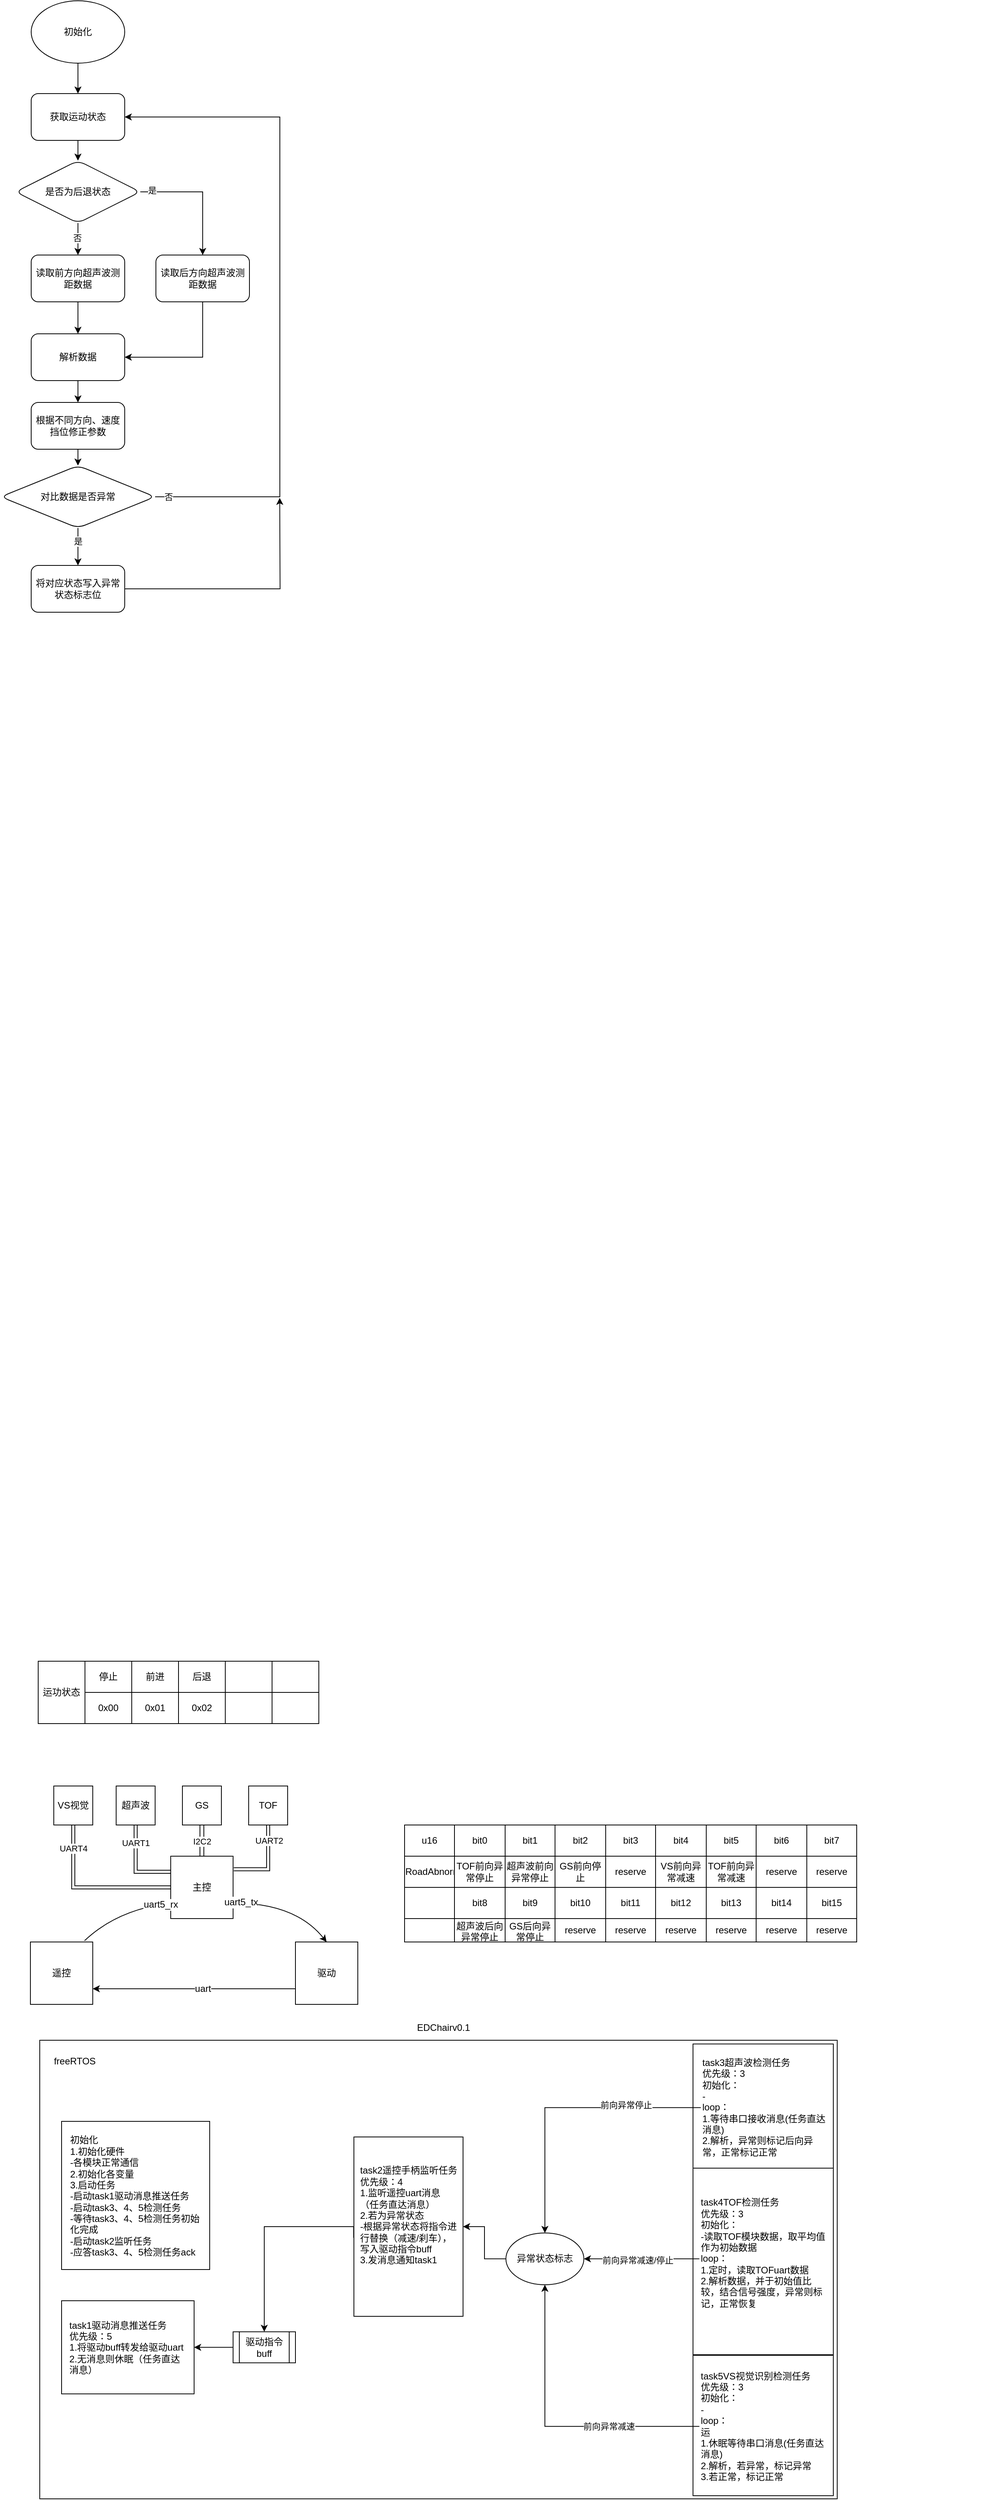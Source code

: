 <mxfile version="24.7.12">
  <diagram name="第 1 页" id="P7pqEGnPUfQCsjm25Q79">
    <mxGraphModel dx="4016" dy="2573" grid="0" gridSize="10" guides="1" tooltips="1" connect="1" arrows="1" fold="1" page="1" pageScale="1" pageWidth="1169" pageHeight="1654" math="0" shadow="0">
      <root>
        <mxCell id="0" />
        <mxCell id="1" parent="0" />
        <mxCell id="oUMoxg-CZdzu6CMFuKBr-207" value="" style="shape=table;startSize=0;container=1;collapsible=0;childLayout=tableLayout;" parent="1" vertex="1">
          <mxGeometry x="-1130" y="490" width="360.0" height="80" as="geometry" />
        </mxCell>
        <mxCell id="oUMoxg-CZdzu6CMFuKBr-208" value="" style="shape=tableRow;horizontal=0;startSize=0;swimlaneHead=0;swimlaneBody=0;strokeColor=inherit;top=0;left=0;bottom=0;right=0;collapsible=0;dropTarget=0;fillColor=none;points=[[0,0.5],[1,0.5]];portConstraint=eastwest;" parent="oUMoxg-CZdzu6CMFuKBr-207" vertex="1">
          <mxGeometry width="360.0" height="40" as="geometry" />
        </mxCell>
        <mxCell id="oUMoxg-CZdzu6CMFuKBr-209" value="运功状态" style="shape=partialRectangle;html=1;whiteSpace=wrap;connectable=0;strokeColor=inherit;overflow=hidden;fillColor=none;top=0;left=0;bottom=0;right=0;pointerEvents=1;rowspan=2;colspan=1;" parent="oUMoxg-CZdzu6CMFuKBr-208" vertex="1">
          <mxGeometry width="60" height="80" as="geometry">
            <mxRectangle width="60" height="40" as="alternateBounds" />
          </mxGeometry>
        </mxCell>
        <mxCell id="oUMoxg-CZdzu6CMFuKBr-210" value="停止" style="shape=partialRectangle;html=1;whiteSpace=wrap;connectable=0;strokeColor=inherit;overflow=hidden;fillColor=none;top=0;left=0;bottom=0;right=0;pointerEvents=1;" parent="oUMoxg-CZdzu6CMFuKBr-208" vertex="1">
          <mxGeometry x="60" width="60" height="40" as="geometry">
            <mxRectangle width="60" height="40" as="alternateBounds" />
          </mxGeometry>
        </mxCell>
        <mxCell id="oUMoxg-CZdzu6CMFuKBr-211" value="前进" style="shape=partialRectangle;html=1;whiteSpace=wrap;connectable=0;strokeColor=inherit;overflow=hidden;fillColor=none;top=0;left=0;bottom=0;right=0;pointerEvents=1;" parent="oUMoxg-CZdzu6CMFuKBr-208" vertex="1">
          <mxGeometry x="120" width="60" height="40" as="geometry">
            <mxRectangle width="60" height="40" as="alternateBounds" />
          </mxGeometry>
        </mxCell>
        <mxCell id="oUMoxg-CZdzu6CMFuKBr-212" value="后退" style="shape=partialRectangle;html=1;whiteSpace=wrap;connectable=0;strokeColor=inherit;overflow=hidden;fillColor=none;top=0;left=0;bottom=0;right=0;pointerEvents=1;" parent="oUMoxg-CZdzu6CMFuKBr-208" vertex="1">
          <mxGeometry x="180" width="60" height="40" as="geometry">
            <mxRectangle width="60" height="40" as="alternateBounds" />
          </mxGeometry>
        </mxCell>
        <mxCell id="oUMoxg-CZdzu6CMFuKBr-213" value="" style="shape=partialRectangle;html=1;whiteSpace=wrap;connectable=0;strokeColor=inherit;overflow=hidden;fillColor=none;top=0;left=0;bottom=0;right=0;pointerEvents=1;" parent="oUMoxg-CZdzu6CMFuKBr-208" vertex="1">
          <mxGeometry x="240" width="60" height="40" as="geometry">
            <mxRectangle width="60" height="40" as="alternateBounds" />
          </mxGeometry>
        </mxCell>
        <mxCell id="oUMoxg-CZdzu6CMFuKBr-214" value="" style="shape=partialRectangle;html=1;whiteSpace=wrap;connectable=0;strokeColor=inherit;overflow=hidden;fillColor=none;top=0;left=0;bottom=0;right=0;pointerEvents=1;" parent="oUMoxg-CZdzu6CMFuKBr-208" vertex="1">
          <mxGeometry x="300" width="60" height="40" as="geometry">
            <mxRectangle width="60" height="40" as="alternateBounds" />
          </mxGeometry>
        </mxCell>
        <mxCell id="oUMoxg-CZdzu6CMFuKBr-215" value="" style="shape=tableRow;horizontal=0;startSize=0;swimlaneHead=0;swimlaneBody=0;strokeColor=inherit;top=0;left=0;bottom=0;right=0;collapsible=0;dropTarget=0;fillColor=none;points=[[0,0.5],[1,0.5]];portConstraint=eastwest;" parent="oUMoxg-CZdzu6CMFuKBr-207" vertex="1">
          <mxGeometry y="40" width="360.0" height="40" as="geometry" />
        </mxCell>
        <mxCell id="oUMoxg-CZdzu6CMFuKBr-216" value="运动状态" style="shape=partialRectangle;html=1;whiteSpace=wrap;connectable=0;strokeColor=inherit;overflow=hidden;fillColor=none;top=0;left=0;bottom=0;right=0;pointerEvents=1;" parent="oUMoxg-CZdzu6CMFuKBr-215" vertex="1" visible="0">
          <mxGeometry width="60" height="40" as="geometry">
            <mxRectangle width="60" height="40" as="alternateBounds" />
          </mxGeometry>
        </mxCell>
        <mxCell id="oUMoxg-CZdzu6CMFuKBr-217" value="0x00" style="shape=partialRectangle;html=1;whiteSpace=wrap;connectable=0;strokeColor=inherit;overflow=hidden;fillColor=none;top=0;left=0;bottom=0;right=0;pointerEvents=1;" parent="oUMoxg-CZdzu6CMFuKBr-215" vertex="1">
          <mxGeometry x="60" width="60" height="40" as="geometry">
            <mxRectangle width="60" height="40" as="alternateBounds" />
          </mxGeometry>
        </mxCell>
        <mxCell id="oUMoxg-CZdzu6CMFuKBr-218" value="0x01" style="shape=partialRectangle;html=1;whiteSpace=wrap;connectable=0;strokeColor=inherit;overflow=hidden;fillColor=none;top=0;left=0;bottom=0;right=0;pointerEvents=1;" parent="oUMoxg-CZdzu6CMFuKBr-215" vertex="1">
          <mxGeometry x="120" width="60" height="40" as="geometry">
            <mxRectangle width="60" height="40" as="alternateBounds" />
          </mxGeometry>
        </mxCell>
        <mxCell id="oUMoxg-CZdzu6CMFuKBr-219" value="0x02" style="shape=partialRectangle;html=1;whiteSpace=wrap;connectable=0;strokeColor=inherit;overflow=hidden;fillColor=none;top=0;left=0;bottom=0;right=0;pointerEvents=1;" parent="oUMoxg-CZdzu6CMFuKBr-215" vertex="1">
          <mxGeometry x="180" width="60" height="40" as="geometry">
            <mxRectangle width="60" height="40" as="alternateBounds" />
          </mxGeometry>
        </mxCell>
        <mxCell id="oUMoxg-CZdzu6CMFuKBr-220" value="" style="shape=partialRectangle;html=1;whiteSpace=wrap;connectable=0;strokeColor=inherit;overflow=hidden;fillColor=none;top=0;left=0;bottom=0;right=0;pointerEvents=1;" parent="oUMoxg-CZdzu6CMFuKBr-215" vertex="1">
          <mxGeometry x="240" width="60" height="40" as="geometry">
            <mxRectangle width="60" height="40" as="alternateBounds" />
          </mxGeometry>
        </mxCell>
        <mxCell id="oUMoxg-CZdzu6CMFuKBr-221" value="" style="shape=partialRectangle;html=1;whiteSpace=wrap;connectable=0;strokeColor=inherit;overflow=hidden;fillColor=none;top=0;left=0;bottom=0;right=0;pointerEvents=1;" parent="oUMoxg-CZdzu6CMFuKBr-215" vertex="1">
          <mxGeometry x="300" width="60" height="40" as="geometry">
            <mxRectangle width="60" height="40" as="alternateBounds" />
          </mxGeometry>
        </mxCell>
        <mxCell id="nrPkCapQx03MoW446Du7-10" value="EDChairv0.1" style="text;html=1;align=center;verticalAlign=middle;whiteSpace=wrap;rounded=0;" parent="1" vertex="1">
          <mxGeometry x="-640" y="945" width="60" height="30" as="geometry" />
        </mxCell>
        <mxCell id="nrPkCapQx03MoW446Du7-36" value="" style="rounded=0;whiteSpace=wrap;html=1;" parent="1" vertex="1">
          <mxGeometry x="-1128" y="976" width="1023" height="588" as="geometry" />
        </mxCell>
        <mxCell id="nrPkCapQx03MoW446Du7-23" value="" style="group" parent="1" vertex="1" connectable="0">
          <mxGeometry x="-290" y="1380" width="180" height="180" as="geometry" />
        </mxCell>
        <mxCell id="nrPkCapQx03MoW446Du7-24" value="" style="rounded=0;whiteSpace=wrap;html=1;" parent="nrPkCapQx03MoW446Du7-23" vertex="1">
          <mxGeometry width="180" height="180.0" as="geometry" />
        </mxCell>
        <mxCell id="nrPkCapQx03MoW446Du7-25" value="&lt;div style=&quot;&quot;&gt;&lt;span style=&quot;background-color: initial;&quot;&gt;task5VS视觉识别&lt;/span&gt;&lt;span style=&quot;background-color: initial;&quot;&gt;检测任务&lt;/span&gt;&lt;/div&gt;&lt;div style=&quot;&quot;&gt;&lt;span style=&quot;background-color: initial;&quot;&gt;优先级&lt;/span&gt;&lt;span style=&quot;background-color: initial;&quot;&gt;：3&lt;/span&gt;&lt;/div&gt;&lt;div style=&quot;&quot;&gt;&lt;span style=&quot;background-color: initial;&quot;&gt;初始化：&lt;/span&gt;&lt;/div&gt;&lt;div style=&quot;&quot;&gt;-&lt;span style=&quot;background-color: initial;&quot;&gt;&lt;br&gt;&lt;/span&gt;&lt;/div&gt;&lt;div style=&quot;&quot;&gt;&lt;span style=&quot;background-color: initial;&quot;&gt;loop：&lt;/span&gt;&lt;/div&gt;&lt;div style=&quot;&quot;&gt;&lt;span style=&quot;background-color: initial;&quot;&gt;运&lt;/span&gt;&lt;/div&gt;&lt;div style=&quot;&quot;&gt;1.休眠等待串口消息(任务直达消息)&lt;/div&gt;&lt;div style=&quot;&quot;&gt;2.解析，若异常，标记异常&lt;/div&gt;&lt;div style=&quot;&quot;&gt;3.若正常，标记正常&lt;/div&gt;" style="text;html=1;align=left;verticalAlign=middle;whiteSpace=wrap;rounded=0;" parent="nrPkCapQx03MoW446Du7-23" vertex="1">
          <mxGeometry x="8.18" y="15" width="163.64" height="152.145" as="geometry" />
        </mxCell>
        <mxCell id="nrPkCapQx03MoW446Du7-3" value="freeRTOS" style="text;html=1;align=center;verticalAlign=middle;whiteSpace=wrap;rounded=0;" parent="1" vertex="1">
          <mxGeometry x="-1128" y="976" width="90" height="53.077" as="geometry" />
        </mxCell>
        <mxCell id="nrPkCapQx03MoW446Du7-18" value="" style="group" parent="1" vertex="1" connectable="0">
          <mxGeometry x="-1100" y="1309.997" width="170" height="119.423" as="geometry" />
        </mxCell>
        <mxCell id="nrPkCapQx03MoW446Du7-19" value="" style="rounded=0;whiteSpace=wrap;html=1;" parent="nrPkCapQx03MoW446Du7-18" vertex="1">
          <mxGeometry width="170" height="119.423" as="geometry" />
        </mxCell>
        <mxCell id="nrPkCapQx03MoW446Du7-20" value="&lt;div style=&quot;&quot;&gt;&lt;span style=&quot;background-color: initial;&quot;&gt;task1驱动消息推送&lt;/span&gt;&lt;span style=&quot;background-color: initial;&quot;&gt;任务&lt;/span&gt;&lt;/div&gt;&lt;div style=&quot;&quot;&gt;&lt;span style=&quot;background-color: initial;&quot;&gt;优先级：5&lt;/span&gt;&lt;/div&gt;&lt;div style=&quot;&quot;&gt;1.将驱动buff转发给驱动uart&lt;/div&gt;&lt;div style=&quot;&quot;&gt;2.无消息则休眠（任务直达消息）&lt;/div&gt;" style="text;html=1;align=left;verticalAlign=middle;whiteSpace=wrap;rounded=0;" parent="nrPkCapQx03MoW446Du7-18" vertex="1">
          <mxGeometry x="7.726" y="9.952" width="154.549" height="100.942" as="geometry" />
        </mxCell>
        <mxCell id="nrPkCapQx03MoW446Du7-21" value="驱动指令buff" style="shape=process;whiteSpace=wrap;html=1;backgroundOutline=1;" parent="1" vertex="1">
          <mxGeometry x="-880" y="1349.805" width="80.0" height="39.808" as="geometry" />
        </mxCell>
        <mxCell id="nrPkCapQx03MoW446Du7-13" value="" style="group" parent="1" vertex="1" connectable="0">
          <mxGeometry x="-725" y="1100" width="140" height="230" as="geometry" />
        </mxCell>
        <mxCell id="nrPkCapQx03MoW446Du7-14" value="" style="rounded=0;whiteSpace=wrap;html=1;" parent="nrPkCapQx03MoW446Du7-13" vertex="1">
          <mxGeometry width="140" height="230.0" as="geometry" />
        </mxCell>
        <mxCell id="nrPkCapQx03MoW446Du7-15" value="&lt;div style=&quot;&quot;&gt;&lt;span style=&quot;background-color: initial;&quot;&gt;task2遥控手柄监听任务&lt;/span&gt;&lt;/div&gt;&lt;div style=&quot;&quot;&gt;&lt;span style=&quot;background-color: initial;&quot;&gt;优先级：4&lt;/span&gt;&lt;/div&gt;&lt;div style=&quot;&quot;&gt;1.&lt;span style=&quot;background-color: initial;&quot;&gt;监听遥控uart消息（任务直达消息）&lt;/span&gt;&lt;/div&gt;&lt;div style=&quot;&quot;&gt;&lt;div&gt;2.若为异常状态&lt;/div&gt;&lt;div&gt;-根据异常状态将指令进行替换（减速/刹车）&lt;span style=&quot;background-color: initial;&quot;&gt;，写入&lt;/span&gt;&lt;span style=&quot;background-color: initial;&quot;&gt;驱动指令buff&lt;/span&gt;&lt;/div&gt;&lt;div&gt;&lt;span style=&quot;background-color: initial;&quot;&gt;3.发消息通知task1&lt;/span&gt;&lt;/div&gt;&lt;div&gt;&lt;br&gt;&lt;/div&gt;&lt;/div&gt;&lt;div style=&quot;&quot;&gt;&lt;br&gt;&lt;/div&gt;" style="text;html=1;align=left;verticalAlign=middle;whiteSpace=wrap;rounded=0;" parent="nrPkCapQx03MoW446Du7-13" vertex="1">
          <mxGeometry x="6.365" y="16.431" width="127.273" height="197.143" as="geometry" />
        </mxCell>
        <mxCell id="nrPkCapQx03MoW446Du7-54" style="edgeStyle=orthogonalEdgeStyle;rounded=0;orthogonalLoop=1;jettySize=auto;html=1;exitX=-0.002;exitY=0.562;exitDx=0;exitDy=0;exitPerimeter=0;" parent="1" source="nrPkCapQx03MoW446Du7-14" target="nrPkCapQx03MoW446Du7-21" edge="1">
          <mxGeometry relative="1" as="geometry">
            <mxPoint x="-730" y="1328.269" as="sourcePoint" />
            <Array as="points">
              <mxPoint x="-725" y="1215" />
              <mxPoint x="-840" y="1215" />
            </Array>
          </mxGeometry>
        </mxCell>
        <mxCell id="nrPkCapQx03MoW446Du7-56" style="edgeStyle=orthogonalEdgeStyle;rounded=0;orthogonalLoop=1;jettySize=auto;html=1;entryX=1;entryY=0.5;entryDx=0;entryDy=0;" parent="1" source="nrPkCapQx03MoW446Du7-21" target="nrPkCapQx03MoW446Du7-19" edge="1">
          <mxGeometry relative="1" as="geometry" />
        </mxCell>
        <mxCell id="nrPkCapQx03MoW446Du7-44" value="异常状态标志" style="ellipse;whiteSpace=wrap;html=1;" parent="1" vertex="1">
          <mxGeometry x="-530" y="1223.123" width="100" height="66.346" as="geometry" />
        </mxCell>
        <mxCell id="nrPkCapQx03MoW446Du7-58" style="edgeStyle=orthogonalEdgeStyle;rounded=0;orthogonalLoop=1;jettySize=auto;html=1;entryX=1;entryY=0.5;entryDx=0;entryDy=0;" parent="1" source="nrPkCapQx03MoW446Du7-44" target="nrPkCapQx03MoW446Du7-14" edge="1">
          <mxGeometry relative="1" as="geometry" />
        </mxCell>
        <mxCell id="nrPkCapQx03MoW446Du7-63" style="edgeStyle=orthogonalEdgeStyle;rounded=0;orthogonalLoop=1;jettySize=auto;html=1;entryX=0.5;entryY=1;entryDx=0;entryDy=0;exitX=0;exitY=0.5;exitDx=0;exitDy=0;" parent="1" source="nrPkCapQx03MoW446Du7-25" target="nrPkCapQx03MoW446Du7-44" edge="1">
          <mxGeometry relative="1" as="geometry">
            <mxPoint x="-295" y="1471" as="sourcePoint" />
          </mxGeometry>
        </mxCell>
        <mxCell id="nrPkCapQx03MoW446Du7-82" value="前向异常减速" style="edgeLabel;html=1;align=center;verticalAlign=middle;resizable=0;points=[];" parent="nrPkCapQx03MoW446Du7-63" vertex="1" connectable="0">
          <mxGeometry x="-0.265" y="2" relative="1" as="geometry">
            <mxPoint x="23" y="-2" as="offset" />
          </mxGeometry>
        </mxCell>
        <mxCell id="nrPkCapQx03MoW446Du7-68" value="" style="group" parent="1" vertex="1" connectable="0">
          <mxGeometry x="-290.0" y="980.77" width="180" height="159.231" as="geometry" />
        </mxCell>
        <mxCell id="nrPkCapQx03MoW446Du7-69" value="" style="rounded=0;whiteSpace=wrap;html=1;" parent="nrPkCapQx03MoW446Du7-68" vertex="1">
          <mxGeometry width="180" height="159.231" as="geometry" />
        </mxCell>
        <mxCell id="nrPkCapQx03MoW446Du7-70" value="&lt;div style=&quot;&quot;&gt;&lt;span style=&quot;background-color: initial;&quot;&gt;task3超声波&lt;/span&gt;&lt;span style=&quot;background-color: initial;&quot;&gt;检测任务&lt;/span&gt;&lt;/div&gt;&lt;div style=&quot;&quot;&gt;&lt;span style=&quot;background-color: initial;&quot;&gt;优先级：3&lt;/span&gt;&lt;/div&gt;&lt;div style=&quot;&quot;&gt;&lt;span style=&quot;background-color: initial;&quot;&gt;初始化：&lt;/span&gt;&lt;/div&gt;&lt;div style=&quot;&quot;&gt;&lt;span style=&quot;background-color: initial;&quot;&gt;-&lt;/span&gt;&lt;/div&gt;&lt;div style=&quot;&quot;&gt;&lt;span style=&quot;background-color: initial;&quot;&gt;loop：&lt;/span&gt;&lt;/div&gt;&lt;div style=&quot;&quot;&gt;1.等待串口接收消息(任务直达消息)&lt;/div&gt;&lt;div style=&quot;&quot;&gt;2.&lt;span style=&quot;background-color: initial;&quot;&gt;解析，异常则标记后向异常，正常标记正常&lt;/span&gt;&lt;span style=&quot;background-color: initial; text-wrap: nowrap; color: rgba(0, 0, 0, 0); font-family: monospace; font-size: 0px;&quot;&gt;%3CmxGraphModel%3E%3Croot%3E%3CmxCell%20id%3D%220%22%2F%3E%3CmxCell%20id%3D%221%22%20parent%3D%220%22%2F%3E%3CmxCell%20id%3D%222%22%20value%3D%22%E5%9D%A1%E5%BA%A6%E5%BC%82%E5%B8%B8%E6%A0%87%E5%BF%97%22%20style%3D%22ellipse%3BwhiteSpace%3Dwrap%3Bhtml%3D1%3B%22%20vertex%3D%221%22%20parent%3D%221%22%3E%3CmxGeometry%20x%3D%22310%22%20y%3D%22680%22%20width%3D%2290%22%20height%3D%2240%22%20as%3D%22geometry%22%2F%3E%3C%2FmxCell%3E%3C%2Froot%3E%3C%2FmxGraphModel%3E&lt;/span&gt;&lt;/div&gt;" style="text;html=1;align=left;verticalAlign=middle;whiteSpace=wrap;rounded=0;" parent="nrPkCapQx03MoW446Du7-68" vertex="1">
          <mxGeometry x="10" y="13.27" width="160" height="136.73" as="geometry" />
        </mxCell>
        <mxCell id="nrPkCapQx03MoW446Du7-71" value="" style="group" parent="1" vertex="1" connectable="0">
          <mxGeometry x="-290" y="1140" width="180" height="239.21" as="geometry" />
        </mxCell>
        <mxCell id="nrPkCapQx03MoW446Du7-72" value="" style="rounded=0;whiteSpace=wrap;html=1;" parent="nrPkCapQx03MoW446Du7-71" vertex="1">
          <mxGeometry width="180" height="239.21" as="geometry" />
        </mxCell>
        <mxCell id="nrPkCapQx03MoW446Du7-73" value="&lt;div style=&quot;&quot;&gt;&lt;span style=&quot;background-color: initial;&quot;&gt;task4&lt;/span&gt;&lt;span style=&quot;background-color: initial;&quot;&gt;TOF检测任务&lt;/span&gt;&lt;/div&gt;&lt;div style=&quot;&quot;&gt;&lt;span style=&quot;background-color: initial;&quot;&gt;优先级&lt;/span&gt;&lt;span style=&quot;background-color: initial;&quot;&gt;：3&lt;/span&gt;&lt;/div&gt;&lt;div style=&quot;&quot;&gt;&lt;div&gt;&lt;span style=&quot;background-color: initial;&quot;&gt;初始化：&lt;/span&gt;&lt;/div&gt;&lt;div&gt;&lt;span style=&quot;background-color: initial;&quot;&gt;-读取TOF模块数据，取平均值作为初始数据&lt;/span&gt;&lt;/div&gt;&lt;/div&gt;&lt;div style=&quot;&quot;&gt;&lt;span style=&quot;background-color: initial;&quot;&gt;loop：&lt;/span&gt;&lt;/div&gt;&lt;div style=&quot;&quot;&gt;1.定时，读取TOFuart数据&lt;/div&gt;&lt;div style=&quot;&quot;&gt;2.解析数据，并于初始值比较，结合信号强度，异常则标记，正常恢复&lt;/div&gt;&lt;div style=&quot;&quot;&gt;&lt;span style=&quot;color: rgba(0, 0, 0, 0); font-family: monospace; font-size: 0px; text-wrap: nowrap; background-color: initial;&quot;&gt;3.%3CmxGraphModel%3E%3Croot%3E%3CmxCell%20id%3D%220%22%2F%3E%3CmxCell%20id%3D%221%22%20parent%3D%220%22%2F%3E%3CmxCell%20id%3D%222%22%20value%3D%22%E5%9D%A1%E5%BA%A6%E5%BC%82%E5%B8%B8%E6%A0%87%E5%BF%97%22%20style%3D%22ellipse%3BwhiteSpace%3Dwrap%3Bhtml%3D1%3B%22%20vertex%3D%221%22%20parent%3D%221%22%3E%3CmxGeometry%20x%3D%22310%22%20y%3D%22680%22%20width%3D%2290%22%20height%3D%2240%22%20as%3D%22geometry%22%2F%3E%3C%2FmxCell%3E%3C%2Froot%3E%3C%2FmxGraphModel%3E&lt;/span&gt;&lt;/div&gt;" style="text;html=1;align=left;verticalAlign=middle;whiteSpace=wrap;rounded=0;" parent="nrPkCapQx03MoW446Du7-71" vertex="1">
          <mxGeometry x="8.18" y="5.346" width="161.82" height="221.903" as="geometry" />
        </mxCell>
        <mxCell id="nrPkCapQx03MoW446Du7-75" value="" style="edgeStyle=orthogonalEdgeStyle;rounded=0;orthogonalLoop=1;jettySize=auto;html=1;" parent="1" source="nrPkCapQx03MoW446Du7-73" target="nrPkCapQx03MoW446Du7-44" edge="1">
          <mxGeometry relative="1" as="geometry" />
        </mxCell>
        <mxCell id="nrPkCapQx03MoW446Du7-81" value="前向异常减速/停止" style="edgeLabel;html=1;align=center;verticalAlign=middle;resizable=0;points=[];" parent="nrPkCapQx03MoW446Du7-75" vertex="1" connectable="0">
          <mxGeometry x="0.066" y="1" relative="1" as="geometry">
            <mxPoint as="offset" />
          </mxGeometry>
        </mxCell>
        <mxCell id="nrPkCapQx03MoW446Du7-76" style="edgeStyle=orthogonalEdgeStyle;rounded=0;orthogonalLoop=1;jettySize=auto;html=1;endArrow=classic;endFill=1;" parent="1" source="nrPkCapQx03MoW446Du7-70" target="nrPkCapQx03MoW446Du7-44" edge="1">
          <mxGeometry relative="1" as="geometry" />
        </mxCell>
        <mxCell id="nrPkCapQx03MoW446Du7-80" value="前向异常停止" style="edgeLabel;html=1;align=center;verticalAlign=middle;resizable=0;points=[];" parent="nrPkCapQx03MoW446Du7-76" vertex="1" connectable="0">
          <mxGeometry x="-0.467" y="-4" relative="1" as="geometry">
            <mxPoint as="offset" />
          </mxGeometry>
        </mxCell>
        <mxCell id="nrPkCapQx03MoW446Du7-32" value="" style="group" parent="1" vertex="1" connectable="0">
          <mxGeometry x="-1100" y="1080" width="190" height="190" as="geometry" />
        </mxCell>
        <mxCell id="nrPkCapQx03MoW446Du7-33" value="" style="rounded=0;whiteSpace=wrap;html=1;" parent="nrPkCapQx03MoW446Du7-32" vertex="1">
          <mxGeometry width="190" height="190" as="geometry" />
        </mxCell>
        <mxCell id="nrPkCapQx03MoW446Du7-34" value="&lt;div style=&quot;&quot;&gt;&lt;span style=&quot;background-color: initial;&quot;&gt;初始化&lt;/span&gt;&lt;/div&gt;&lt;div style=&quot;&quot;&gt;1.初始化硬件&lt;/div&gt;&lt;div style=&quot;&quot;&gt;-各模块正常通信&lt;/div&gt;&lt;div style=&quot;&quot;&gt;2.初始化各变量&lt;/div&gt;&lt;div style=&quot;&quot;&gt;&lt;span style=&quot;background-color: initial;&quot;&gt;3.启动任务&lt;/span&gt;&lt;/div&gt;&lt;div style=&quot;&quot;&gt;&lt;span style=&quot;background-color: initial;&quot;&gt;-启动task1&lt;/span&gt;&lt;span style=&quot;background-color: initial;&quot;&gt;驱动消息推送&lt;/span&gt;&lt;span style=&quot;background-color: initial;&quot;&gt;任务&lt;/span&gt;&lt;span style=&quot;background-color: initial;&quot;&gt;&lt;br&gt;&lt;/span&gt;&lt;/div&gt;&lt;div style=&quot;&quot;&gt;&lt;span style=&quot;background-color: initial;&quot;&gt;-启动task3、4、5检测任务&lt;/span&gt;&lt;/div&gt;&lt;div style=&quot;&quot;&gt;&lt;span style=&quot;background-color: initial;&quot;&gt;-等待task3、4、5检测任务初始化完成&lt;/span&gt;&lt;/div&gt;&lt;div style=&quot;&quot;&gt;&lt;span style=&quot;background-color: initial;&quot;&gt;-启动task2监听任务&lt;/span&gt;&lt;/div&gt;&lt;div style=&quot;&quot;&gt;&lt;span style=&quot;background-color: initial;&quot;&gt;-应答&lt;/span&gt;&lt;span style=&quot;background-color: initial;&quot;&gt;task3、4、5检测任务ack&lt;/span&gt;&lt;/div&gt;" style="text;html=1;align=left;verticalAlign=middle;whiteSpace=wrap;rounded=0;" parent="nrPkCapQx03MoW446Du7-32" vertex="1">
          <mxGeometry x="8.63" y="14.701" width="171.37" height="163.424" as="geometry" />
        </mxCell>
        <mxCell id="c9U10E2EW6yQxdV2xRp9-3" value="" style="group" parent="1" vertex="1" connectable="0">
          <mxGeometry x="-1140" y="650" width="1230" height="280" as="geometry" />
        </mxCell>
        <mxCell id="kne6DeHZvwvVoVqGHP-4-1" value="遥控" style="whiteSpace=wrap;html=1;aspect=fixed;" parent="c9U10E2EW6yQxdV2xRp9-3" vertex="1">
          <mxGeometry y="200" width="80" height="80" as="geometry" />
        </mxCell>
        <mxCell id="NinFL8VWbI65WirlYmD8-3" value="" style="edgeStyle=orthogonalEdgeStyle;rounded=0;orthogonalLoop=1;jettySize=auto;html=1;shape=link;width=5;" parent="c9U10E2EW6yQxdV2xRp9-3" source="kne6DeHZvwvVoVqGHP-4-4" target="kne6DeHZvwvVoVqGHP-4-15" edge="1">
          <mxGeometry relative="1" as="geometry" />
        </mxCell>
        <mxCell id="NinFL8VWbI65WirlYmD8-4" value="I2C2" style="edgeLabel;html=1;align=center;verticalAlign=middle;resizable=0;points=[];" parent="NinFL8VWbI65WirlYmD8-3" vertex="1" connectable="0">
          <mxGeometry x="0.333" y="2" relative="1" as="geometry">
            <mxPoint x="2" y="7" as="offset" />
          </mxGeometry>
        </mxCell>
        <mxCell id="kne6DeHZvwvVoVqGHP-4-4" value="主控" style="whiteSpace=wrap;html=1;aspect=fixed;" parent="c9U10E2EW6yQxdV2xRp9-3" vertex="1">
          <mxGeometry x="180" y="90" width="80" height="80" as="geometry" />
        </mxCell>
        <mxCell id="kne6DeHZvwvVoVqGHP-4-5" value="驱动" style="whiteSpace=wrap;html=1;aspect=fixed;" parent="c9U10E2EW6yQxdV2xRp9-3" vertex="1">
          <mxGeometry x="340" y="200" width="80" height="80" as="geometry" />
        </mxCell>
        <mxCell id="kne6DeHZvwvVoVqGHP-4-6" value="" style="curved=1;endArrow=classic;html=1;rounded=0;exitX=0;exitY=0.75;exitDx=0;exitDy=0;entryX=1;entryY=0.75;entryDx=0;entryDy=0;" parent="c9U10E2EW6yQxdV2xRp9-3" source="kne6DeHZvwvVoVqGHP-4-5" target="kne6DeHZvwvVoVqGHP-4-1" edge="1">
          <mxGeometry width="50" height="50" relative="1" as="geometry">
            <mxPoint x="230" y="240" as="sourcePoint" />
            <mxPoint x="150" y="210" as="targetPoint" />
            <Array as="points" />
          </mxGeometry>
        </mxCell>
        <mxCell id="-xTEvu45VsTtZgL97f9B-3" value="uart" style="edgeLabel;html=1;align=center;verticalAlign=middle;resizable=0;points=[];fontSize=12;" parent="kne6DeHZvwvVoVqGHP-4-6" vertex="1" connectable="0">
          <mxGeometry x="-0.08" relative="1" as="geometry">
            <mxPoint as="offset" />
          </mxGeometry>
        </mxCell>
        <mxCell id="kne6DeHZvwvVoVqGHP-4-9" value="" style="curved=1;endArrow=classic;html=1;rounded=0;exitX=0.868;exitY=-0.02;exitDx=0;exitDy=0;entryX=0;entryY=0.75;entryDx=0;entryDy=0;exitPerimeter=0;" parent="c9U10E2EW6yQxdV2xRp9-3" source="kne6DeHZvwvVoVqGHP-4-1" target="kne6DeHZvwvVoVqGHP-4-4" edge="1">
          <mxGeometry width="50" height="50" relative="1" as="geometry">
            <mxPoint x="270" y="210" as="sourcePoint" />
            <mxPoint x="320" y="160" as="targetPoint" />
            <Array as="points">
              <mxPoint x="110" y="160" />
            </Array>
          </mxGeometry>
        </mxCell>
        <mxCell id="-xTEvu45VsTtZgL97f9B-1" value="uart5_rx" style="edgeLabel;html=1;align=center;verticalAlign=middle;resizable=0;points=[];fontSize=12;" parent="kne6DeHZvwvVoVqGHP-4-9" vertex="1" connectable="0">
          <mxGeometry x="0.787" relative="1" as="geometry">
            <mxPoint as="offset" />
          </mxGeometry>
        </mxCell>
        <mxCell id="kne6DeHZvwvVoVqGHP-4-11" value="" style="curved=1;endArrow=classic;html=1;rounded=0;exitX=1;exitY=0.75;exitDx=0;exitDy=0;entryX=0.5;entryY=0;entryDx=0;entryDy=0;" parent="c9U10E2EW6yQxdV2xRp9-3" source="kne6DeHZvwvVoVqGHP-4-4" target="kne6DeHZvwvVoVqGHP-4-5" edge="1">
          <mxGeometry width="50" height="50" relative="1" as="geometry">
            <mxPoint x="260" y="155" as="sourcePoint" />
            <mxPoint x="310" y="105" as="targetPoint" />
            <Array as="points">
              <mxPoint x="340" y="150" />
            </Array>
          </mxGeometry>
        </mxCell>
        <mxCell id="-xTEvu45VsTtZgL97f9B-2" value="uart5_tx" style="edgeLabel;html=1;align=center;verticalAlign=middle;resizable=0;points=[];fontSize=12;" parent="kne6DeHZvwvVoVqGHP-4-11" vertex="1" connectable="0">
          <mxGeometry x="-0.86" y="1" relative="1" as="geometry">
            <mxPoint as="offset" />
          </mxGeometry>
        </mxCell>
        <mxCell id="NinFL8VWbI65WirlYmD8-5" style="edgeStyle=orthogonalEdgeStyle;rounded=0;orthogonalLoop=1;jettySize=auto;html=1;entryX=0;entryY=0.25;entryDx=0;entryDy=0;shape=link;" parent="c9U10E2EW6yQxdV2xRp9-3" source="kne6DeHZvwvVoVqGHP-4-13" target="kne6DeHZvwvVoVqGHP-4-4" edge="1">
          <mxGeometry relative="1" as="geometry">
            <mxPoint x="170" y="110" as="targetPoint" />
            <Array as="points">
              <mxPoint x="135" y="110" />
            </Array>
          </mxGeometry>
        </mxCell>
        <mxCell id="NinFL8VWbI65WirlYmD8-6" value="UART1" style="edgeLabel;html=1;align=center;verticalAlign=middle;resizable=0;points=[];" parent="NinFL8VWbI65WirlYmD8-5" vertex="1" connectable="0">
          <mxGeometry x="-0.568" relative="1" as="geometry">
            <mxPoint as="offset" />
          </mxGeometry>
        </mxCell>
        <mxCell id="kne6DeHZvwvVoVqGHP-4-13" value="超声波" style="whiteSpace=wrap;html=1;aspect=fixed;" parent="c9U10E2EW6yQxdV2xRp9-3" vertex="1">
          <mxGeometry x="110" width="50" height="50" as="geometry" />
        </mxCell>
        <mxCell id="kne6DeHZvwvVoVqGHP-4-15" value="GS" style="whiteSpace=wrap;html=1;aspect=fixed;" parent="c9U10E2EW6yQxdV2xRp9-3" vertex="1">
          <mxGeometry x="195" width="50" height="50" as="geometry" />
        </mxCell>
        <mxCell id="kne6DeHZvwvVoVqGHP-4-16" value="TOF" style="whiteSpace=wrap;html=1;aspect=fixed;" parent="c9U10E2EW6yQxdV2xRp9-3" vertex="1">
          <mxGeometry x="280" width="50" height="50" as="geometry" />
        </mxCell>
        <mxCell id="NinFL8VWbI65WirlYmD8-7" style="edgeStyle=orthogonalEdgeStyle;rounded=0;orthogonalLoop=1;jettySize=auto;html=1;exitX=0.5;exitY=1;exitDx=0;exitDy=0;entryX=1.011;entryY=0.21;entryDx=0;entryDy=0;entryPerimeter=0;shape=link;" parent="c9U10E2EW6yQxdV2xRp9-3" source="kne6DeHZvwvVoVqGHP-4-16" target="kne6DeHZvwvVoVqGHP-4-4" edge="1">
          <mxGeometry relative="1" as="geometry" />
        </mxCell>
        <mxCell id="NinFL8VWbI65WirlYmD8-8" value="UART2" style="edgeLabel;html=1;align=center;verticalAlign=middle;resizable=0;points=[];" parent="NinFL8VWbI65WirlYmD8-7" vertex="1" connectable="0">
          <mxGeometry x="-0.612" y="1" relative="1" as="geometry">
            <mxPoint as="offset" />
          </mxGeometry>
        </mxCell>
        <mxCell id="KqeyQKV9Gto-Q9uuhjta-5" value="VS视觉" style="whiteSpace=wrap;html=1;aspect=fixed;" parent="c9U10E2EW6yQxdV2xRp9-3" vertex="1">
          <mxGeometry x="30" width="50" height="50" as="geometry" />
        </mxCell>
        <mxCell id="KqeyQKV9Gto-Q9uuhjta-12" style="edgeStyle=orthogonalEdgeStyle;rounded=0;orthogonalLoop=1;jettySize=auto;html=1;shape=link;entryX=0;entryY=0.5;entryDx=0;entryDy=0;" parent="c9U10E2EW6yQxdV2xRp9-3" target="kne6DeHZvwvVoVqGHP-4-4" edge="1">
          <mxGeometry relative="1" as="geometry">
            <mxPoint x="150" y="130" as="targetPoint" />
            <Array as="points">
              <mxPoint x="55" y="130" />
            </Array>
            <mxPoint x="55" y="50" as="sourcePoint" />
          </mxGeometry>
        </mxCell>
        <mxCell id="KqeyQKV9Gto-Q9uuhjta-13" value="UART4" style="edgeLabel;html=1;align=center;verticalAlign=middle;resizable=0;points=[];" parent="KqeyQKV9Gto-Q9uuhjta-12" vertex="1" connectable="0">
          <mxGeometry x="-0.568" relative="1" as="geometry">
            <mxPoint y="-15" as="offset" />
          </mxGeometry>
        </mxCell>
        <mxCell id="oUMoxg-CZdzu6CMFuKBr-166" value="" style="shape=table;startSize=0;container=1;collapsible=0;childLayout=tableLayout;" parent="c9U10E2EW6yQxdV2xRp9-3" vertex="1">
          <mxGeometry x="480" y="50" width="580" height="150" as="geometry" />
        </mxCell>
        <mxCell id="oUMoxg-CZdzu6CMFuKBr-167" value="" style="shape=tableRow;horizontal=0;startSize=0;swimlaneHead=0;swimlaneBody=0;strokeColor=inherit;top=0;left=0;bottom=0;right=0;collapsible=0;dropTarget=0;fillColor=none;points=[[0,0.5],[1,0.5]];portConstraint=eastwest;" parent="oUMoxg-CZdzu6CMFuKBr-166" vertex="1">
          <mxGeometry width="580" height="40" as="geometry" />
        </mxCell>
        <mxCell id="oUMoxg-CZdzu6CMFuKBr-168" value="u16" style="shape=partialRectangle;html=1;whiteSpace=wrap;connectable=0;strokeColor=inherit;overflow=hidden;fillColor=none;top=0;left=0;bottom=0;right=0;pointerEvents=1;" parent="oUMoxg-CZdzu6CMFuKBr-167" vertex="1">
          <mxGeometry width="64" height="40" as="geometry">
            <mxRectangle width="64" height="40" as="alternateBounds" />
          </mxGeometry>
        </mxCell>
        <mxCell id="oUMoxg-CZdzu6CMFuKBr-169" value="bit0" style="shape=partialRectangle;html=1;whiteSpace=wrap;connectable=0;strokeColor=inherit;overflow=hidden;fillColor=none;top=0;left=0;bottom=0;right=0;pointerEvents=1;" parent="oUMoxg-CZdzu6CMFuKBr-167" vertex="1">
          <mxGeometry x="64" width="65" height="40" as="geometry">
            <mxRectangle width="65" height="40" as="alternateBounds" />
          </mxGeometry>
        </mxCell>
        <mxCell id="oUMoxg-CZdzu6CMFuKBr-170" value="bit1" style="shape=partialRectangle;html=1;whiteSpace=wrap;connectable=0;strokeColor=inherit;overflow=hidden;fillColor=none;top=0;left=0;bottom=0;right=0;pointerEvents=1;" parent="oUMoxg-CZdzu6CMFuKBr-167" vertex="1">
          <mxGeometry x="129" width="64" height="40" as="geometry">
            <mxRectangle width="64" height="40" as="alternateBounds" />
          </mxGeometry>
        </mxCell>
        <mxCell id="oUMoxg-CZdzu6CMFuKBr-171" value="bit2" style="shape=partialRectangle;html=1;whiteSpace=wrap;connectable=0;strokeColor=inherit;overflow=hidden;fillColor=none;top=0;left=0;bottom=0;right=0;pointerEvents=1;" parent="oUMoxg-CZdzu6CMFuKBr-167" vertex="1">
          <mxGeometry x="193" width="65" height="40" as="geometry">
            <mxRectangle width="65" height="40" as="alternateBounds" />
          </mxGeometry>
        </mxCell>
        <mxCell id="oUMoxg-CZdzu6CMFuKBr-172" value="bit3" style="shape=partialRectangle;html=1;whiteSpace=wrap;connectable=0;strokeColor=inherit;overflow=hidden;fillColor=none;top=0;left=0;bottom=0;right=0;pointerEvents=1;" parent="oUMoxg-CZdzu6CMFuKBr-167" vertex="1">
          <mxGeometry x="258" width="64" height="40" as="geometry">
            <mxRectangle width="64" height="40" as="alternateBounds" />
          </mxGeometry>
        </mxCell>
        <mxCell id="oUMoxg-CZdzu6CMFuKBr-173" value="bit4" style="shape=partialRectangle;html=1;whiteSpace=wrap;connectable=0;strokeColor=inherit;overflow=hidden;fillColor=none;top=0;left=0;bottom=0;right=0;pointerEvents=1;" parent="oUMoxg-CZdzu6CMFuKBr-167" vertex="1">
          <mxGeometry x="322" width="65" height="40" as="geometry">
            <mxRectangle width="65" height="40" as="alternateBounds" />
          </mxGeometry>
        </mxCell>
        <mxCell id="oUMoxg-CZdzu6CMFuKBr-174" value="bit5" style="shape=partialRectangle;html=1;whiteSpace=wrap;connectable=0;strokeColor=inherit;overflow=hidden;fillColor=none;top=0;left=0;bottom=0;right=0;pointerEvents=1;" parent="oUMoxg-CZdzu6CMFuKBr-167" vertex="1">
          <mxGeometry x="387" width="64" height="40" as="geometry">
            <mxRectangle width="64" height="40" as="alternateBounds" />
          </mxGeometry>
        </mxCell>
        <mxCell id="oUMoxg-CZdzu6CMFuKBr-175" value="bit6" style="shape=partialRectangle;html=1;whiteSpace=wrap;connectable=0;strokeColor=inherit;overflow=hidden;fillColor=none;top=0;left=0;bottom=0;right=0;pointerEvents=1;" parent="oUMoxg-CZdzu6CMFuKBr-167" vertex="1">
          <mxGeometry x="451" width="65" height="40" as="geometry">
            <mxRectangle width="65" height="40" as="alternateBounds" />
          </mxGeometry>
        </mxCell>
        <mxCell id="oUMoxg-CZdzu6CMFuKBr-176" value="bit7" style="shape=partialRectangle;html=1;whiteSpace=wrap;connectable=0;strokeColor=inherit;overflow=hidden;fillColor=none;top=0;left=0;bottom=0;right=0;pointerEvents=1;" parent="oUMoxg-CZdzu6CMFuKBr-167" vertex="1">
          <mxGeometry x="516" width="64" height="40" as="geometry">
            <mxRectangle width="64" height="40" as="alternateBounds" />
          </mxGeometry>
        </mxCell>
        <mxCell id="KqeyQKV9Gto-Q9uuhjta-16" value="" style="shape=tableRow;horizontal=0;startSize=0;swimlaneHead=0;swimlaneBody=0;strokeColor=inherit;top=0;left=0;bottom=0;right=0;collapsible=0;dropTarget=0;fillColor=none;points=[[0,0.5],[1,0.5]];portConstraint=eastwest;" parent="oUMoxg-CZdzu6CMFuKBr-166" vertex="1">
          <mxGeometry y="40" width="580" height="40" as="geometry" />
        </mxCell>
        <mxCell id="KqeyQKV9Gto-Q9uuhjta-17" value="RoadAbnormal" style="shape=partialRectangle;html=1;whiteSpace=wrap;connectable=0;strokeColor=inherit;overflow=hidden;fillColor=none;top=0;left=0;bottom=0;right=0;pointerEvents=1;" parent="KqeyQKV9Gto-Q9uuhjta-16" vertex="1">
          <mxGeometry width="64" height="40" as="geometry">
            <mxRectangle width="64" height="40" as="alternateBounds" />
          </mxGeometry>
        </mxCell>
        <mxCell id="KqeyQKV9Gto-Q9uuhjta-18" value="TOF前向异常停止" style="shape=partialRectangle;html=1;whiteSpace=wrap;connectable=0;strokeColor=inherit;overflow=hidden;fillColor=none;top=0;left=0;bottom=0;right=0;pointerEvents=1;" parent="KqeyQKV9Gto-Q9uuhjta-16" vertex="1">
          <mxGeometry x="64" width="65" height="40" as="geometry">
            <mxRectangle width="65" height="40" as="alternateBounds" />
          </mxGeometry>
        </mxCell>
        <mxCell id="KqeyQKV9Gto-Q9uuhjta-19" value="超声波前向异常停止" style="shape=partialRectangle;html=1;whiteSpace=wrap;connectable=0;strokeColor=inherit;overflow=hidden;fillColor=none;top=0;left=0;bottom=0;right=0;pointerEvents=1;" parent="KqeyQKV9Gto-Q9uuhjta-16" vertex="1">
          <mxGeometry x="129" width="64" height="40" as="geometry">
            <mxRectangle width="64" height="40" as="alternateBounds" />
          </mxGeometry>
        </mxCell>
        <mxCell id="KqeyQKV9Gto-Q9uuhjta-20" value="GS前向停止" style="shape=partialRectangle;html=1;whiteSpace=wrap;connectable=0;strokeColor=inherit;overflow=hidden;fillColor=none;top=0;left=0;bottom=0;right=0;pointerEvents=1;" parent="KqeyQKV9Gto-Q9uuhjta-16" vertex="1">
          <mxGeometry x="193" width="65" height="40" as="geometry">
            <mxRectangle width="65" height="40" as="alternateBounds" />
          </mxGeometry>
        </mxCell>
        <mxCell id="KqeyQKV9Gto-Q9uuhjta-21" value="reserve" style="shape=partialRectangle;html=1;whiteSpace=wrap;connectable=0;strokeColor=inherit;overflow=hidden;fillColor=none;top=0;left=0;bottom=0;right=0;pointerEvents=1;" parent="KqeyQKV9Gto-Q9uuhjta-16" vertex="1">
          <mxGeometry x="258" width="64" height="40" as="geometry">
            <mxRectangle width="64" height="40" as="alternateBounds" />
          </mxGeometry>
        </mxCell>
        <mxCell id="KqeyQKV9Gto-Q9uuhjta-22" value="VS前向异常减速" style="shape=partialRectangle;html=1;whiteSpace=wrap;connectable=0;strokeColor=inherit;overflow=hidden;fillColor=none;top=0;left=0;bottom=0;right=0;pointerEvents=1;" parent="KqeyQKV9Gto-Q9uuhjta-16" vertex="1">
          <mxGeometry x="322" width="65" height="40" as="geometry">
            <mxRectangle width="65" height="40" as="alternateBounds" />
          </mxGeometry>
        </mxCell>
        <mxCell id="KqeyQKV9Gto-Q9uuhjta-23" value="TOF前向异常减速" style="shape=partialRectangle;html=1;whiteSpace=wrap;connectable=0;strokeColor=inherit;overflow=hidden;fillColor=none;top=0;left=0;bottom=0;right=0;pointerEvents=1;" parent="KqeyQKV9Gto-Q9uuhjta-16" vertex="1">
          <mxGeometry x="387" width="64" height="40" as="geometry">
            <mxRectangle width="64" height="40" as="alternateBounds" />
          </mxGeometry>
        </mxCell>
        <mxCell id="KqeyQKV9Gto-Q9uuhjta-24" value="reserve" style="shape=partialRectangle;html=1;whiteSpace=wrap;connectable=0;strokeColor=inherit;overflow=hidden;fillColor=none;top=0;left=0;bottom=0;right=0;pointerEvents=1;" parent="KqeyQKV9Gto-Q9uuhjta-16" vertex="1">
          <mxGeometry x="451" width="65" height="40" as="geometry">
            <mxRectangle width="65" height="40" as="alternateBounds" />
          </mxGeometry>
        </mxCell>
        <mxCell id="KqeyQKV9Gto-Q9uuhjta-25" value="reserve" style="shape=partialRectangle;html=1;whiteSpace=wrap;connectable=0;strokeColor=inherit;overflow=hidden;fillColor=none;top=0;left=0;bottom=0;right=0;pointerEvents=1;" parent="KqeyQKV9Gto-Q9uuhjta-16" vertex="1">
          <mxGeometry x="516" width="64" height="40" as="geometry">
            <mxRectangle width="64" height="40" as="alternateBounds" />
          </mxGeometry>
        </mxCell>
        <mxCell id="KqeyQKV9Gto-Q9uuhjta-26" value="" style="shape=tableRow;horizontal=0;startSize=0;swimlaneHead=0;swimlaneBody=0;strokeColor=inherit;top=0;left=0;bottom=0;right=0;collapsible=0;dropTarget=0;fillColor=none;points=[[0,0.5],[1,0.5]];portConstraint=eastwest;" parent="oUMoxg-CZdzu6CMFuKBr-166" vertex="1">
          <mxGeometry y="80" width="580" height="40" as="geometry" />
        </mxCell>
        <mxCell id="KqeyQKV9Gto-Q9uuhjta-27" value="" style="shape=partialRectangle;html=1;whiteSpace=wrap;connectable=0;strokeColor=inherit;overflow=hidden;fillColor=none;top=0;left=0;bottom=0;right=0;pointerEvents=1;" parent="KqeyQKV9Gto-Q9uuhjta-26" vertex="1">
          <mxGeometry width="64" height="40" as="geometry">
            <mxRectangle width="64" height="40" as="alternateBounds" />
          </mxGeometry>
        </mxCell>
        <mxCell id="KqeyQKV9Gto-Q9uuhjta-28" value="bit8" style="shape=partialRectangle;html=1;whiteSpace=wrap;connectable=0;strokeColor=inherit;overflow=hidden;fillColor=none;top=0;left=0;bottom=0;right=0;pointerEvents=1;" parent="KqeyQKV9Gto-Q9uuhjta-26" vertex="1">
          <mxGeometry x="64" width="65" height="40" as="geometry">
            <mxRectangle width="65" height="40" as="alternateBounds" />
          </mxGeometry>
        </mxCell>
        <mxCell id="KqeyQKV9Gto-Q9uuhjta-29" value="bit9" style="shape=partialRectangle;html=1;whiteSpace=wrap;connectable=0;strokeColor=inherit;overflow=hidden;fillColor=none;top=0;left=0;bottom=0;right=0;pointerEvents=1;" parent="KqeyQKV9Gto-Q9uuhjta-26" vertex="1">
          <mxGeometry x="129" width="64" height="40" as="geometry">
            <mxRectangle width="64" height="40" as="alternateBounds" />
          </mxGeometry>
        </mxCell>
        <mxCell id="KqeyQKV9Gto-Q9uuhjta-30" value="bit10" style="shape=partialRectangle;html=1;whiteSpace=wrap;connectable=0;strokeColor=inherit;overflow=hidden;fillColor=none;top=0;left=0;bottom=0;right=0;pointerEvents=1;" parent="KqeyQKV9Gto-Q9uuhjta-26" vertex="1">
          <mxGeometry x="193" width="65" height="40" as="geometry">
            <mxRectangle width="65" height="40" as="alternateBounds" />
          </mxGeometry>
        </mxCell>
        <mxCell id="KqeyQKV9Gto-Q9uuhjta-31" value="bit11" style="shape=partialRectangle;html=1;whiteSpace=wrap;connectable=0;strokeColor=inherit;overflow=hidden;fillColor=none;top=0;left=0;bottom=0;right=0;pointerEvents=1;" parent="KqeyQKV9Gto-Q9uuhjta-26" vertex="1">
          <mxGeometry x="258" width="64" height="40" as="geometry">
            <mxRectangle width="64" height="40" as="alternateBounds" />
          </mxGeometry>
        </mxCell>
        <mxCell id="KqeyQKV9Gto-Q9uuhjta-32" value="bit12" style="shape=partialRectangle;html=1;whiteSpace=wrap;connectable=0;strokeColor=inherit;overflow=hidden;fillColor=none;top=0;left=0;bottom=0;right=0;pointerEvents=1;" parent="KqeyQKV9Gto-Q9uuhjta-26" vertex="1">
          <mxGeometry x="322" width="65" height="40" as="geometry">
            <mxRectangle width="65" height="40" as="alternateBounds" />
          </mxGeometry>
        </mxCell>
        <mxCell id="KqeyQKV9Gto-Q9uuhjta-33" value="bit13" style="shape=partialRectangle;html=1;whiteSpace=wrap;connectable=0;strokeColor=inherit;overflow=hidden;fillColor=none;top=0;left=0;bottom=0;right=0;pointerEvents=1;" parent="KqeyQKV9Gto-Q9uuhjta-26" vertex="1">
          <mxGeometry x="387" width="64" height="40" as="geometry">
            <mxRectangle width="64" height="40" as="alternateBounds" />
          </mxGeometry>
        </mxCell>
        <mxCell id="KqeyQKV9Gto-Q9uuhjta-34" value="bit14" style="shape=partialRectangle;html=1;whiteSpace=wrap;connectable=0;strokeColor=inherit;overflow=hidden;fillColor=none;top=0;left=0;bottom=0;right=0;pointerEvents=1;" parent="KqeyQKV9Gto-Q9uuhjta-26" vertex="1">
          <mxGeometry x="451" width="65" height="40" as="geometry">
            <mxRectangle width="65" height="40" as="alternateBounds" />
          </mxGeometry>
        </mxCell>
        <mxCell id="KqeyQKV9Gto-Q9uuhjta-35" value="bit15" style="shape=partialRectangle;html=1;whiteSpace=wrap;connectable=0;strokeColor=inherit;overflow=hidden;fillColor=none;top=0;left=0;bottom=0;right=0;pointerEvents=1;" parent="KqeyQKV9Gto-Q9uuhjta-26" vertex="1">
          <mxGeometry x="516" width="64" height="40" as="geometry">
            <mxRectangle width="64" height="40" as="alternateBounds" />
          </mxGeometry>
        </mxCell>
        <mxCell id="oUMoxg-CZdzu6CMFuKBr-177" value="" style="shape=tableRow;horizontal=0;startSize=0;swimlaneHead=0;swimlaneBody=0;strokeColor=inherit;top=0;left=0;bottom=0;right=0;collapsible=0;dropTarget=0;fillColor=none;points=[[0,0.5],[1,0.5]];portConstraint=eastwest;" parent="oUMoxg-CZdzu6CMFuKBr-166" vertex="1">
          <mxGeometry y="120" width="580" height="30" as="geometry" />
        </mxCell>
        <mxCell id="oUMoxg-CZdzu6CMFuKBr-178" value="" style="shape=partialRectangle;html=1;whiteSpace=wrap;connectable=0;strokeColor=inherit;overflow=hidden;fillColor=none;top=0;left=0;bottom=0;right=0;pointerEvents=1;" parent="oUMoxg-CZdzu6CMFuKBr-177" vertex="1">
          <mxGeometry width="64" height="30" as="geometry">
            <mxRectangle width="64" height="30" as="alternateBounds" />
          </mxGeometry>
        </mxCell>
        <mxCell id="oUMoxg-CZdzu6CMFuKBr-179" value="超声波后向异常停止" style="shape=partialRectangle;html=1;whiteSpace=wrap;connectable=0;strokeColor=inherit;overflow=hidden;fillColor=none;top=0;left=0;bottom=0;right=0;pointerEvents=1;" parent="oUMoxg-CZdzu6CMFuKBr-177" vertex="1">
          <mxGeometry x="64" width="65" height="30" as="geometry">
            <mxRectangle width="65" height="30" as="alternateBounds" />
          </mxGeometry>
        </mxCell>
        <mxCell id="oUMoxg-CZdzu6CMFuKBr-180" value="GS后向异常停止" style="shape=partialRectangle;html=1;whiteSpace=wrap;connectable=0;strokeColor=inherit;overflow=hidden;fillColor=none;top=0;left=0;bottom=0;right=0;pointerEvents=1;" parent="oUMoxg-CZdzu6CMFuKBr-177" vertex="1">
          <mxGeometry x="129" width="64" height="30" as="geometry">
            <mxRectangle width="64" height="30" as="alternateBounds" />
          </mxGeometry>
        </mxCell>
        <mxCell id="oUMoxg-CZdzu6CMFuKBr-181" value="reserve" style="shape=partialRectangle;html=1;whiteSpace=wrap;connectable=0;strokeColor=inherit;overflow=hidden;fillColor=none;top=0;left=0;bottom=0;right=0;pointerEvents=1;" parent="oUMoxg-CZdzu6CMFuKBr-177" vertex="1">
          <mxGeometry x="193" width="65" height="30" as="geometry">
            <mxRectangle width="65" height="30" as="alternateBounds" />
          </mxGeometry>
        </mxCell>
        <mxCell id="oUMoxg-CZdzu6CMFuKBr-182" value="reserve" style="shape=partialRectangle;html=1;whiteSpace=wrap;connectable=0;strokeColor=inherit;overflow=hidden;fillColor=none;top=0;left=0;bottom=0;right=0;pointerEvents=1;" parent="oUMoxg-CZdzu6CMFuKBr-177" vertex="1">
          <mxGeometry x="258" width="64" height="30" as="geometry">
            <mxRectangle width="64" height="30" as="alternateBounds" />
          </mxGeometry>
        </mxCell>
        <mxCell id="oUMoxg-CZdzu6CMFuKBr-183" value="reserve" style="shape=partialRectangle;html=1;whiteSpace=wrap;connectable=0;strokeColor=inherit;overflow=hidden;fillColor=none;top=0;left=0;bottom=0;right=0;pointerEvents=1;" parent="oUMoxg-CZdzu6CMFuKBr-177" vertex="1">
          <mxGeometry x="322" width="65" height="30" as="geometry">
            <mxRectangle width="65" height="30" as="alternateBounds" />
          </mxGeometry>
        </mxCell>
        <mxCell id="oUMoxg-CZdzu6CMFuKBr-184" value="reserve" style="shape=partialRectangle;html=1;whiteSpace=wrap;connectable=0;strokeColor=inherit;overflow=hidden;fillColor=none;top=0;left=0;bottom=0;right=0;pointerEvents=1;" parent="oUMoxg-CZdzu6CMFuKBr-177" vertex="1">
          <mxGeometry x="387" width="64" height="30" as="geometry">
            <mxRectangle width="64" height="30" as="alternateBounds" />
          </mxGeometry>
        </mxCell>
        <mxCell id="oUMoxg-CZdzu6CMFuKBr-185" value="reserve" style="shape=partialRectangle;html=1;whiteSpace=wrap;connectable=0;strokeColor=inherit;overflow=hidden;fillColor=none;top=0;left=0;bottom=0;right=0;pointerEvents=1;" parent="oUMoxg-CZdzu6CMFuKBr-177" vertex="1">
          <mxGeometry x="451" width="65" height="30" as="geometry">
            <mxRectangle width="65" height="30" as="alternateBounds" />
          </mxGeometry>
        </mxCell>
        <mxCell id="oUMoxg-CZdzu6CMFuKBr-186" value="reserve" style="shape=partialRectangle;html=1;whiteSpace=wrap;connectable=0;strokeColor=inherit;overflow=hidden;fillColor=none;top=0;left=0;bottom=0;right=0;pointerEvents=1;" parent="oUMoxg-CZdzu6CMFuKBr-177" vertex="1">
          <mxGeometry x="516" width="64" height="30" as="geometry">
            <mxRectangle width="64" height="30" as="alternateBounds" />
          </mxGeometry>
        </mxCell>
        <mxCell id="B5BDrEKK30eFS-YYXAHN-7" value="" style="edgeStyle=orthogonalEdgeStyle;rounded=0;orthogonalLoop=1;jettySize=auto;html=1;" edge="1" parent="1" source="B5BDrEKK30eFS-YYXAHN-1" target="B5BDrEKK30eFS-YYXAHN-6">
          <mxGeometry relative="1" as="geometry" />
        </mxCell>
        <mxCell id="B5BDrEKK30eFS-YYXAHN-1" value="获取运动状态" style="rounded=1;whiteSpace=wrap;html=1;" vertex="1" parent="1">
          <mxGeometry x="-1139" y="-1520" width="120" height="60" as="geometry" />
        </mxCell>
        <mxCell id="B5BDrEKK30eFS-YYXAHN-3" value="" style="edgeStyle=orthogonalEdgeStyle;rounded=0;orthogonalLoop=1;jettySize=auto;html=1;" edge="1" parent="1" source="B5BDrEKK30eFS-YYXAHN-2" target="B5BDrEKK30eFS-YYXAHN-1">
          <mxGeometry relative="1" as="geometry" />
        </mxCell>
        <mxCell id="B5BDrEKK30eFS-YYXAHN-2" value="初始化" style="ellipse;whiteSpace=wrap;html=1;" vertex="1" parent="1">
          <mxGeometry x="-1139" y="-1639" width="120" height="80" as="geometry" />
        </mxCell>
        <mxCell id="B5BDrEKK30eFS-YYXAHN-9" value="" style="edgeStyle=orthogonalEdgeStyle;rounded=0;orthogonalLoop=1;jettySize=auto;html=1;" edge="1" parent="1" source="B5BDrEKK30eFS-YYXAHN-6" target="B5BDrEKK30eFS-YYXAHN-8">
          <mxGeometry relative="1" as="geometry" />
        </mxCell>
        <mxCell id="B5BDrEKK30eFS-YYXAHN-10" value="否" style="edgeLabel;html=1;align=center;verticalAlign=middle;resizable=0;points=[];" vertex="1" connectable="0" parent="B5BDrEKK30eFS-YYXAHN-9">
          <mxGeometry x="-0.1" y="-1" relative="1" as="geometry">
            <mxPoint as="offset" />
          </mxGeometry>
        </mxCell>
        <mxCell id="B5BDrEKK30eFS-YYXAHN-12" value="" style="edgeStyle=orthogonalEdgeStyle;rounded=0;orthogonalLoop=1;jettySize=auto;html=1;" edge="1" parent="1" source="B5BDrEKK30eFS-YYXAHN-6" target="B5BDrEKK30eFS-YYXAHN-11">
          <mxGeometry relative="1" as="geometry" />
        </mxCell>
        <mxCell id="B5BDrEKK30eFS-YYXAHN-13" value="是" style="edgeLabel;html=1;align=center;verticalAlign=middle;resizable=0;points=[];" vertex="1" connectable="0" parent="B5BDrEKK30eFS-YYXAHN-12">
          <mxGeometry x="-0.863" y="2" relative="1" as="geometry">
            <mxPoint x="4" as="offset" />
          </mxGeometry>
        </mxCell>
        <mxCell id="B5BDrEKK30eFS-YYXAHN-6" value="是否为后退状态" style="rhombus;whiteSpace=wrap;html=1;rounded=1;" vertex="1" parent="1">
          <mxGeometry x="-1159" y="-1434" width="160" height="80" as="geometry" />
        </mxCell>
        <mxCell id="B5BDrEKK30eFS-YYXAHN-15" value="" style="edgeStyle=orthogonalEdgeStyle;rounded=0;orthogonalLoop=1;jettySize=auto;html=1;" edge="1" parent="1" source="B5BDrEKK30eFS-YYXAHN-8" target="B5BDrEKK30eFS-YYXAHN-14">
          <mxGeometry relative="1" as="geometry" />
        </mxCell>
        <mxCell id="B5BDrEKK30eFS-YYXAHN-8" value="读取前方向超声波测距数据" style="whiteSpace=wrap;html=1;rounded=1;" vertex="1" parent="1">
          <mxGeometry x="-1139" y="-1313" width="120" height="60" as="geometry" />
        </mxCell>
        <mxCell id="B5BDrEKK30eFS-YYXAHN-16" style="edgeStyle=orthogonalEdgeStyle;rounded=0;orthogonalLoop=1;jettySize=auto;html=1;entryX=1;entryY=0.5;entryDx=0;entryDy=0;exitX=0.5;exitY=1;exitDx=0;exitDy=0;" edge="1" parent="1" source="B5BDrEKK30eFS-YYXAHN-11" target="B5BDrEKK30eFS-YYXAHN-14">
          <mxGeometry relative="1" as="geometry" />
        </mxCell>
        <mxCell id="B5BDrEKK30eFS-YYXAHN-11" value="读取后方向超声波测距数据" style="whiteSpace=wrap;html=1;rounded=1;" vertex="1" parent="1">
          <mxGeometry x="-979" y="-1313" width="120" height="60" as="geometry" />
        </mxCell>
        <mxCell id="B5BDrEKK30eFS-YYXAHN-18" value="" style="edgeStyle=orthogonalEdgeStyle;rounded=0;orthogonalLoop=1;jettySize=auto;html=1;" edge="1" parent="1" source="B5BDrEKK30eFS-YYXAHN-14" target="B5BDrEKK30eFS-YYXAHN-17">
          <mxGeometry relative="1" as="geometry" />
        </mxCell>
        <mxCell id="B5BDrEKK30eFS-YYXAHN-14" value="解析数据" style="whiteSpace=wrap;html=1;rounded=1;" vertex="1" parent="1">
          <mxGeometry x="-1139" y="-1212" width="120" height="60" as="geometry" />
        </mxCell>
        <mxCell id="B5BDrEKK30eFS-YYXAHN-20" value="" style="edgeStyle=orthogonalEdgeStyle;rounded=0;orthogonalLoop=1;jettySize=auto;html=1;" edge="1" parent="1" source="B5BDrEKK30eFS-YYXAHN-17" target="B5BDrEKK30eFS-YYXAHN-19">
          <mxGeometry relative="1" as="geometry" />
        </mxCell>
        <mxCell id="B5BDrEKK30eFS-YYXAHN-17" value="根据不同方向、速度挡位修正参数" style="whiteSpace=wrap;html=1;rounded=1;" vertex="1" parent="1">
          <mxGeometry x="-1139" y="-1124" width="120" height="60" as="geometry" />
        </mxCell>
        <mxCell id="B5BDrEKK30eFS-YYXAHN-22" value="" style="edgeStyle=orthogonalEdgeStyle;rounded=0;orthogonalLoop=1;jettySize=auto;html=1;" edge="1" parent="1" source="B5BDrEKK30eFS-YYXAHN-19" target="B5BDrEKK30eFS-YYXAHN-21">
          <mxGeometry relative="1" as="geometry" />
        </mxCell>
        <mxCell id="B5BDrEKK30eFS-YYXAHN-23" value="是" style="edgeLabel;html=1;align=center;verticalAlign=middle;resizable=0;points=[];" vertex="1" connectable="0" parent="B5BDrEKK30eFS-YYXAHN-22">
          <mxGeometry x="-0.458" y="-2" relative="1" as="geometry">
            <mxPoint x="2" y="4" as="offset" />
          </mxGeometry>
        </mxCell>
        <mxCell id="B5BDrEKK30eFS-YYXAHN-24" style="edgeStyle=orthogonalEdgeStyle;rounded=0;orthogonalLoop=1;jettySize=auto;html=1;exitX=1;exitY=0.5;exitDx=0;exitDy=0;entryX=1;entryY=0.5;entryDx=0;entryDy=0;" edge="1" parent="1" source="B5BDrEKK30eFS-YYXAHN-19" target="B5BDrEKK30eFS-YYXAHN-1">
          <mxGeometry relative="1" as="geometry">
            <Array as="points">
              <mxPoint x="-820" y="-1003" />
              <mxPoint x="-820" y="-1490" />
            </Array>
          </mxGeometry>
        </mxCell>
        <mxCell id="B5BDrEKK30eFS-YYXAHN-25" value="否" style="edgeLabel;html=1;align=center;verticalAlign=middle;resizable=0;points=[];" vertex="1" connectable="0" parent="B5BDrEKK30eFS-YYXAHN-24">
          <mxGeometry x="-0.961" relative="1" as="geometry">
            <mxPoint as="offset" />
          </mxGeometry>
        </mxCell>
        <mxCell id="B5BDrEKK30eFS-YYXAHN-19" value="对比数据是否异常" style="rhombus;whiteSpace=wrap;html=1;rounded=1;" vertex="1" parent="1">
          <mxGeometry x="-1178" y="-1043" width="198" height="80" as="geometry" />
        </mxCell>
        <mxCell id="B5BDrEKK30eFS-YYXAHN-26" style="edgeStyle=orthogonalEdgeStyle;rounded=0;orthogonalLoop=1;jettySize=auto;html=1;exitX=1;exitY=0.5;exitDx=0;exitDy=0;" edge="1" parent="1" source="B5BDrEKK30eFS-YYXAHN-21">
          <mxGeometry relative="1" as="geometry">
            <mxPoint x="-820.167" y="-1001.667" as="targetPoint" />
          </mxGeometry>
        </mxCell>
        <mxCell id="B5BDrEKK30eFS-YYXAHN-21" value="将对应状态写入异常状态标志位" style="whiteSpace=wrap;html=1;rounded=1;" vertex="1" parent="1">
          <mxGeometry x="-1139" y="-915" width="120" height="60" as="geometry" />
        </mxCell>
      </root>
    </mxGraphModel>
  </diagram>
</mxfile>
